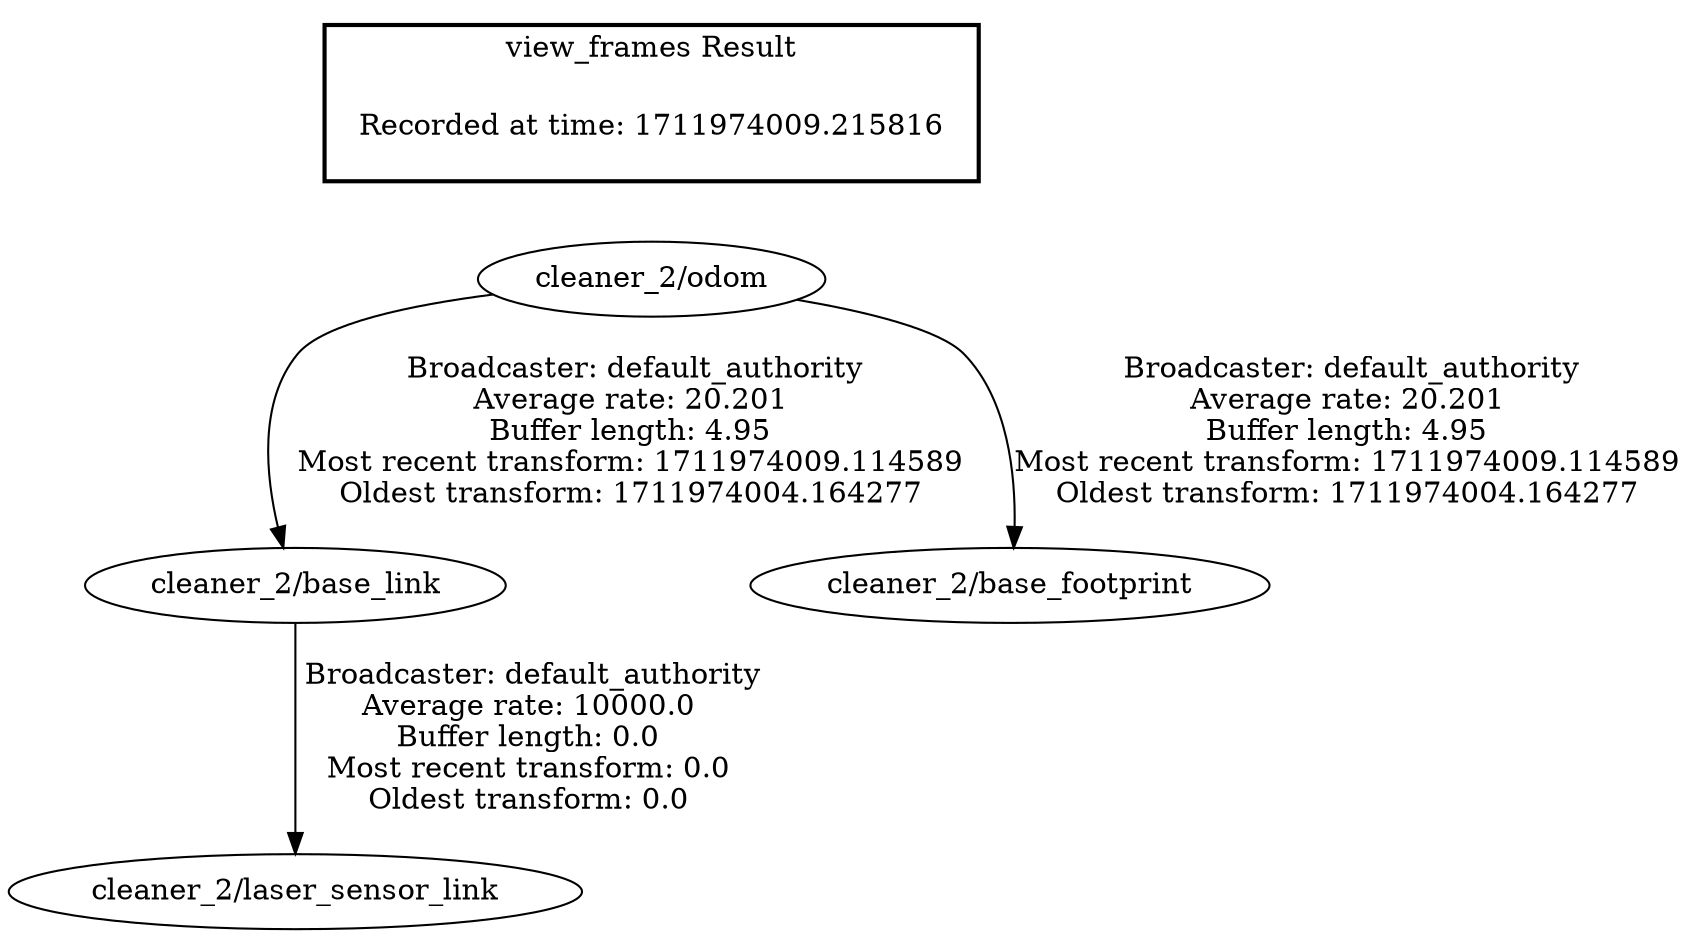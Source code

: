 digraph G {
"cleaner_2/base_link" -> "cleaner_2/laser_sensor_link"[label=" Broadcaster: default_authority\nAverage rate: 10000.0\nBuffer length: 0.0\nMost recent transform: 0.0\nOldest transform: 0.0\n"];
"cleaner_2/odom" -> "cleaner_2/base_link"[label=" Broadcaster: default_authority\nAverage rate: 20.201\nBuffer length: 4.95\nMost recent transform: 1711974009.114589\nOldest transform: 1711974004.164277\n"];
"cleaner_2/odom" -> "cleaner_2/base_footprint"[label=" Broadcaster: default_authority\nAverage rate: 20.201\nBuffer length: 4.95\nMost recent transform: 1711974009.114589\nOldest transform: 1711974004.164277\n"];
edge [style=invis];
 subgraph cluster_legend { style=bold; color=black; label ="view_frames Result";
"Recorded at time: 1711974009.215816"[ shape=plaintext ] ;
}->"cleaner_2/odom";
}
